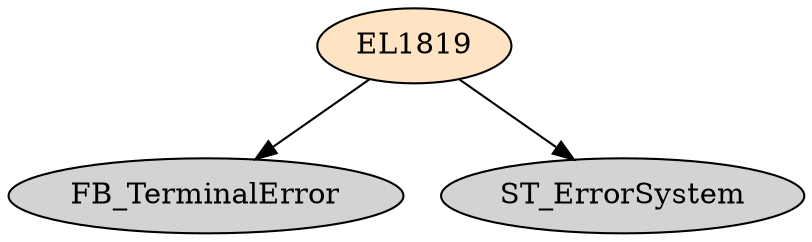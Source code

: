 digraph EL1819 {
     node [style=filled]
    EL1819 [fillcolor = bisque];
    EL1819 -> FB_TerminalError;
    EL1819 -> ST_ErrorSystem;
}
